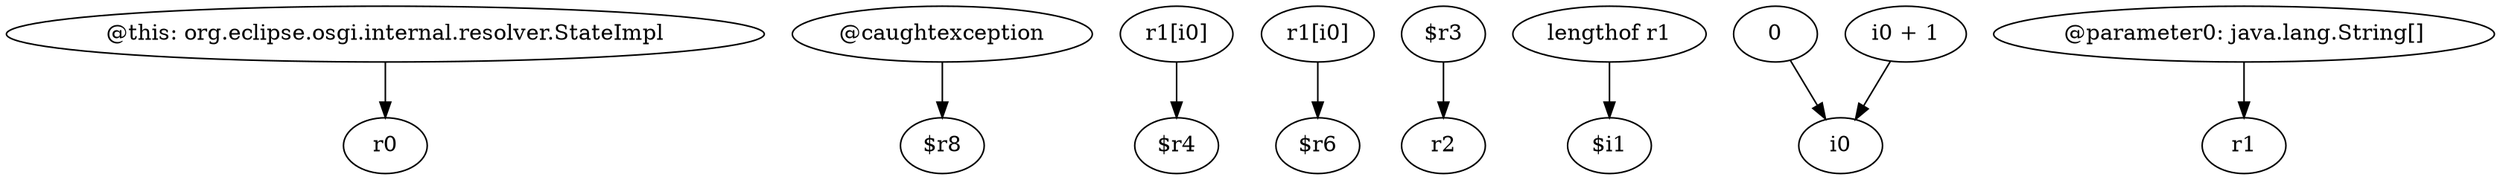 digraph g {
0[label="@this: org.eclipse.osgi.internal.resolver.StateImpl"]
1[label="r0"]
0->1[label=""]
2[label="@caughtexception"]
3[label="$r8"]
2->3[label=""]
4[label="r1[i0]"]
5[label="$r4"]
4->5[label=""]
6[label="r1[i0]"]
7[label="$r6"]
6->7[label=""]
8[label="$r3"]
9[label="r2"]
8->9[label=""]
10[label="lengthof r1"]
11[label="$i1"]
10->11[label=""]
12[label="0"]
13[label="i0"]
12->13[label=""]
14[label="i0 + 1"]
14->13[label=""]
15[label="@parameter0: java.lang.String[]"]
16[label="r1"]
15->16[label=""]
}